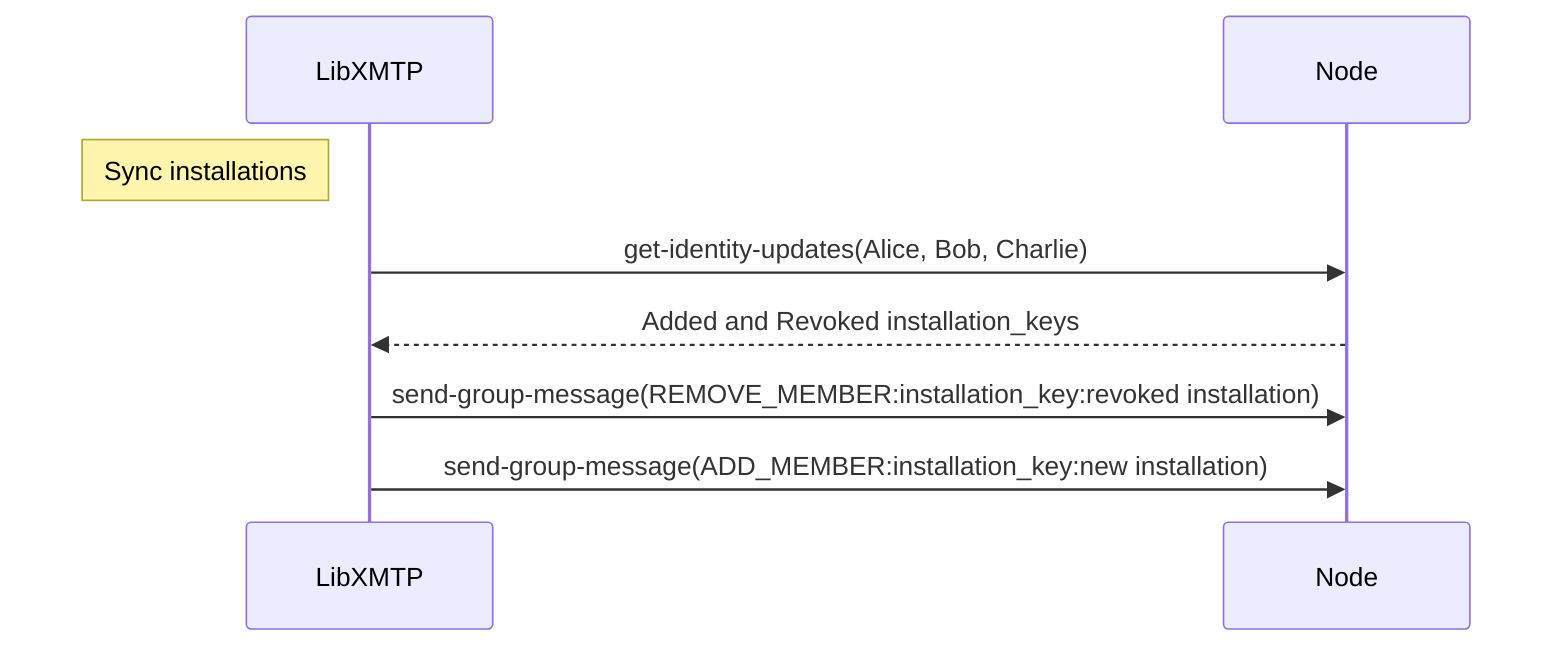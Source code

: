 sequenceDiagram
    participant LibXMTP
    participant Node

    Note left of LibXMTP: Sync installations
    LibXMTP->>Node: get-identity-updates(Alice, Bob, Charlie)
    Node-->>LibXMTP: Added and Revoked installation_keys
    LibXMTP->>Node: send-group-message(REMOVE_MEMBER:installation_key:revoked installation)
    LibXMTP->>Node: send-group-message(ADD_MEMBER:installation_key:new installation)